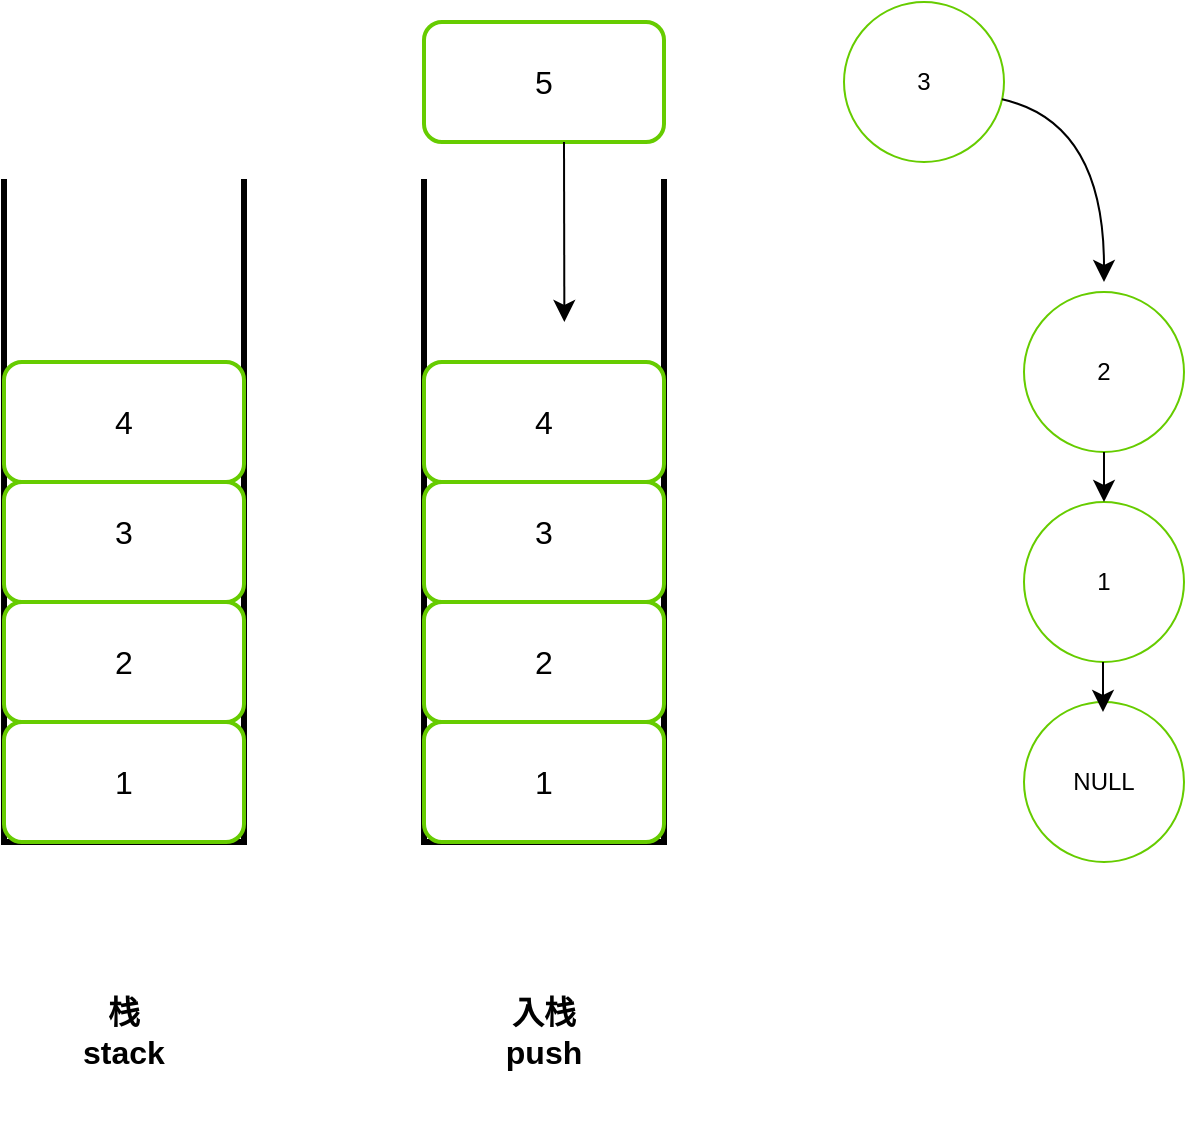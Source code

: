 <mxfile version="24.7.16">
  <diagram id="prtHgNgQTEPvFCAcTncT" name="Page-1">
    <mxGraphModel dx="1042" dy="711" grid="1" gridSize="10" guides="1" tooltips="1" connect="1" arrows="1" fold="1" page="1" pageScale="1" pageWidth="827" pageHeight="1169" math="0" shadow="0">
      <root>
        <mxCell id="0" />
        <mxCell id="1" parent="0" />
        <mxCell id="_6HF92GtoGiSM8NoAgUu-1" value="" style="shape=partialRectangle;whiteSpace=wrap;html=1;bottom=1;right=1;left=1;top=0;fillColor=none;routingCenterX=-0.5;strokeWidth=3;strokeColor=#000000;" vertex="1" parent="1">
          <mxGeometry x="70" y="200" width="120" height="330" as="geometry" />
        </mxCell>
        <mxCell id="_6HF92GtoGiSM8NoAgUu-4" value="" style="rounded=1;whiteSpace=wrap;html=1;strokeColor=#66CC00;strokeWidth=2;fontStyle=1" vertex="1" parent="1">
          <mxGeometry x="70" y="470" width="120" height="60" as="geometry" />
        </mxCell>
        <mxCell id="_6HF92GtoGiSM8NoAgUu-5" value="1" style="text;strokeColor=none;fillColor=none;html=1;align=center;verticalAlign=middle;whiteSpace=wrap;rounded=0;fontSize=16;" vertex="1" parent="1">
          <mxGeometry x="100" y="485" width="60" height="30" as="geometry" />
        </mxCell>
        <mxCell id="_6HF92GtoGiSM8NoAgUu-6" value="" style="rounded=1;whiteSpace=wrap;html=1;strokeColor=#66CC00;strokeWidth=2;fontStyle=1" vertex="1" parent="1">
          <mxGeometry x="70" y="410" width="120" height="60" as="geometry" />
        </mxCell>
        <mxCell id="_6HF92GtoGiSM8NoAgUu-7" value="" style="rounded=1;whiteSpace=wrap;html=1;strokeColor=#66CC00;strokeWidth=2;fontStyle=1" vertex="1" parent="1">
          <mxGeometry x="70" y="350" width="120" height="60" as="geometry" />
        </mxCell>
        <mxCell id="_6HF92GtoGiSM8NoAgUu-8" value="" style="rounded=1;whiteSpace=wrap;html=1;strokeColor=#66CC00;strokeWidth=2;fontStyle=1" vertex="1" parent="1">
          <mxGeometry x="70" y="290" width="120" height="60" as="geometry" />
        </mxCell>
        <mxCell id="_6HF92GtoGiSM8NoAgUu-10" value="2" style="text;strokeColor=none;fillColor=none;html=1;align=center;verticalAlign=middle;whiteSpace=wrap;rounded=0;fontSize=16;" vertex="1" parent="1">
          <mxGeometry x="100" y="425" width="60" height="30" as="geometry" />
        </mxCell>
        <mxCell id="_6HF92GtoGiSM8NoAgUu-11" value="3" style="text;strokeColor=none;fillColor=none;html=1;align=center;verticalAlign=middle;whiteSpace=wrap;rounded=0;fontSize=16;" vertex="1" parent="1">
          <mxGeometry x="100" y="360" width="60" height="30" as="geometry" />
        </mxCell>
        <mxCell id="_6HF92GtoGiSM8NoAgUu-12" value="4" style="text;strokeColor=none;fillColor=none;html=1;align=center;verticalAlign=middle;whiteSpace=wrap;rounded=0;fontSize=16;" vertex="1" parent="1">
          <mxGeometry x="100" y="305" width="60" height="30" as="geometry" />
        </mxCell>
        <mxCell id="_6HF92GtoGiSM8NoAgUu-22" value="" style="shape=partialRectangle;whiteSpace=wrap;html=1;bottom=1;right=1;left=1;top=0;fillColor=none;routingCenterX=-0.5;strokeWidth=3;strokeColor=#000000;" vertex="1" parent="1">
          <mxGeometry x="280" y="200" width="120" height="330" as="geometry" />
        </mxCell>
        <mxCell id="_6HF92GtoGiSM8NoAgUu-23" value="" style="rounded=1;whiteSpace=wrap;html=1;strokeColor=#66CC00;strokeWidth=2;fontStyle=1" vertex="1" parent="1">
          <mxGeometry x="280" y="470" width="120" height="60" as="geometry" />
        </mxCell>
        <mxCell id="_6HF92GtoGiSM8NoAgUu-24" value="1" style="text;strokeColor=none;fillColor=none;html=1;align=center;verticalAlign=middle;whiteSpace=wrap;rounded=0;fontSize=16;" vertex="1" parent="1">
          <mxGeometry x="310" y="485" width="60" height="30" as="geometry" />
        </mxCell>
        <mxCell id="_6HF92GtoGiSM8NoAgUu-25" value="" style="rounded=1;whiteSpace=wrap;html=1;strokeColor=#66CC00;strokeWidth=2;fontStyle=1" vertex="1" parent="1">
          <mxGeometry x="280" y="410" width="120" height="60" as="geometry" />
        </mxCell>
        <mxCell id="_6HF92GtoGiSM8NoAgUu-26" value="" style="rounded=1;whiteSpace=wrap;html=1;strokeColor=#66CC00;strokeWidth=2;fontStyle=1" vertex="1" parent="1">
          <mxGeometry x="280" y="350" width="120" height="60" as="geometry" />
        </mxCell>
        <mxCell id="_6HF92GtoGiSM8NoAgUu-27" value="" style="rounded=1;whiteSpace=wrap;html=1;strokeColor=#66CC00;strokeWidth=2;fontStyle=1" vertex="1" parent="1">
          <mxGeometry x="280" y="290" width="120" height="60" as="geometry" />
        </mxCell>
        <mxCell id="_6HF92GtoGiSM8NoAgUu-28" value="2" style="text;strokeColor=none;fillColor=none;html=1;align=center;verticalAlign=middle;whiteSpace=wrap;rounded=0;fontSize=16;" vertex="1" parent="1">
          <mxGeometry x="310" y="425" width="60" height="30" as="geometry" />
        </mxCell>
        <mxCell id="_6HF92GtoGiSM8NoAgUu-29" value="3" style="text;strokeColor=none;fillColor=none;html=1;align=center;verticalAlign=middle;whiteSpace=wrap;rounded=0;fontSize=16;" vertex="1" parent="1">
          <mxGeometry x="310" y="360" width="60" height="30" as="geometry" />
        </mxCell>
        <mxCell id="_6HF92GtoGiSM8NoAgUu-30" value="4" style="text;strokeColor=none;fillColor=none;html=1;align=center;verticalAlign=middle;whiteSpace=wrap;rounded=0;fontSize=16;" vertex="1" parent="1">
          <mxGeometry x="310" y="305" width="60" height="30" as="geometry" />
        </mxCell>
        <mxCell id="_6HF92GtoGiSM8NoAgUu-31" value="" style="rounded=1;whiteSpace=wrap;html=1;strokeColor=#66CC00;strokeWidth=2;fontStyle=1" vertex="1" parent="1">
          <mxGeometry x="280" y="120" width="120" height="60" as="geometry" />
        </mxCell>
        <mxCell id="_6HF92GtoGiSM8NoAgUu-32" value="" style="endArrow=classic;html=1;rounded=0;fontSize=12;startSize=8;endSize=8;curved=1;" edge="1" parent="1">
          <mxGeometry width="50" height="50" relative="1" as="geometry">
            <mxPoint x="350" y="180" as="sourcePoint" />
            <mxPoint x="350.18" y="270" as="targetPoint" />
          </mxGeometry>
        </mxCell>
        <mxCell id="_6HF92GtoGiSM8NoAgUu-33" value="5" style="text;strokeColor=none;fillColor=none;html=1;align=center;verticalAlign=middle;whiteSpace=wrap;rounded=0;fontSize=16;" vertex="1" parent="1">
          <mxGeometry x="290" y="135" width="100" height="30" as="geometry" />
        </mxCell>
        <mxCell id="_6HF92GtoGiSM8NoAgUu-44" value="入栈push" style="text;strokeColor=none;fillColor=none;html=1;align=center;verticalAlign=middle;whiteSpace=wrap;rounded=0;fontSize=16;fontStyle=1" vertex="1" parent="1">
          <mxGeometry x="310" y="580" width="60" height="90" as="geometry" />
        </mxCell>
        <mxCell id="_6HF92GtoGiSM8NoAgUu-46" value="栈&lt;div&gt;stack&lt;/div&gt;" style="text;strokeColor=none;fillColor=none;html=1;align=center;verticalAlign=middle;whiteSpace=wrap;rounded=0;fontSize=16;fontStyle=1" vertex="1" parent="1">
          <mxGeometry x="100" y="580" width="60" height="90" as="geometry" />
        </mxCell>
        <mxCell id="_6HF92GtoGiSM8NoAgUu-47" value="3" style="ellipse;whiteSpace=wrap;html=1;aspect=fixed;strokeColor=#66CC00;" vertex="1" parent="1">
          <mxGeometry x="490" y="110" width="80" height="80" as="geometry" />
        </mxCell>
        <mxCell id="_6HF92GtoGiSM8NoAgUu-48" value="2" style="ellipse;whiteSpace=wrap;html=1;aspect=fixed;strokeColor=#66CC00;" vertex="1" parent="1">
          <mxGeometry x="580" y="255" width="80" height="80" as="geometry" />
        </mxCell>
        <mxCell id="_6HF92GtoGiSM8NoAgUu-49" value="1" style="ellipse;whiteSpace=wrap;html=1;aspect=fixed;strokeColor=#66CC00;" vertex="1" parent="1">
          <mxGeometry x="580" y="360" width="80" height="80" as="geometry" />
        </mxCell>
        <mxCell id="_6HF92GtoGiSM8NoAgUu-50" value="NULL" style="ellipse;whiteSpace=wrap;html=1;aspect=fixed;fillColor=#FFFFFF;strokeColor=#66CC00;" vertex="1" parent="1">
          <mxGeometry x="580" y="460" width="80" height="80" as="geometry" />
        </mxCell>
        <mxCell id="_6HF92GtoGiSM8NoAgUu-51" value="" style="endArrow=classic;html=1;rounded=0;fontSize=12;startSize=8;endSize=8;curved=1;" edge="1" parent="1" source="_6HF92GtoGiSM8NoAgUu-47">
          <mxGeometry width="50" height="50" relative="1" as="geometry">
            <mxPoint x="550" y="230" as="sourcePoint" />
            <mxPoint x="620" y="250" as="targetPoint" />
            <Array as="points">
              <mxPoint x="620" y="170" />
            </Array>
          </mxGeometry>
        </mxCell>
        <mxCell id="_6HF92GtoGiSM8NoAgUu-52" value="" style="endArrow=classic;html=1;rounded=0;fontSize=12;startSize=8;endSize=8;curved=1;entryX=0.5;entryY=0;entryDx=0;entryDy=0;exitX=0.5;exitY=1;exitDx=0;exitDy=0;" edge="1" parent="1" source="_6HF92GtoGiSM8NoAgUu-48" target="_6HF92GtoGiSM8NoAgUu-49">
          <mxGeometry width="50" height="50" relative="1" as="geometry">
            <mxPoint x="610" y="345" as="sourcePoint" />
            <mxPoint x="660" y="295" as="targetPoint" />
          </mxGeometry>
        </mxCell>
        <mxCell id="_6HF92GtoGiSM8NoAgUu-54" value="" style="endArrow=classic;html=1;rounded=0;fontSize=12;startSize=8;endSize=8;curved=1;entryX=0.5;entryY=0;entryDx=0;entryDy=0;exitX=0.5;exitY=1;exitDx=0;exitDy=0;" edge="1" parent="1">
          <mxGeometry width="50" height="50" relative="1" as="geometry">
            <mxPoint x="619.5" y="440" as="sourcePoint" />
            <mxPoint x="619.5" y="465" as="targetPoint" />
          </mxGeometry>
        </mxCell>
      </root>
    </mxGraphModel>
  </diagram>
</mxfile>
